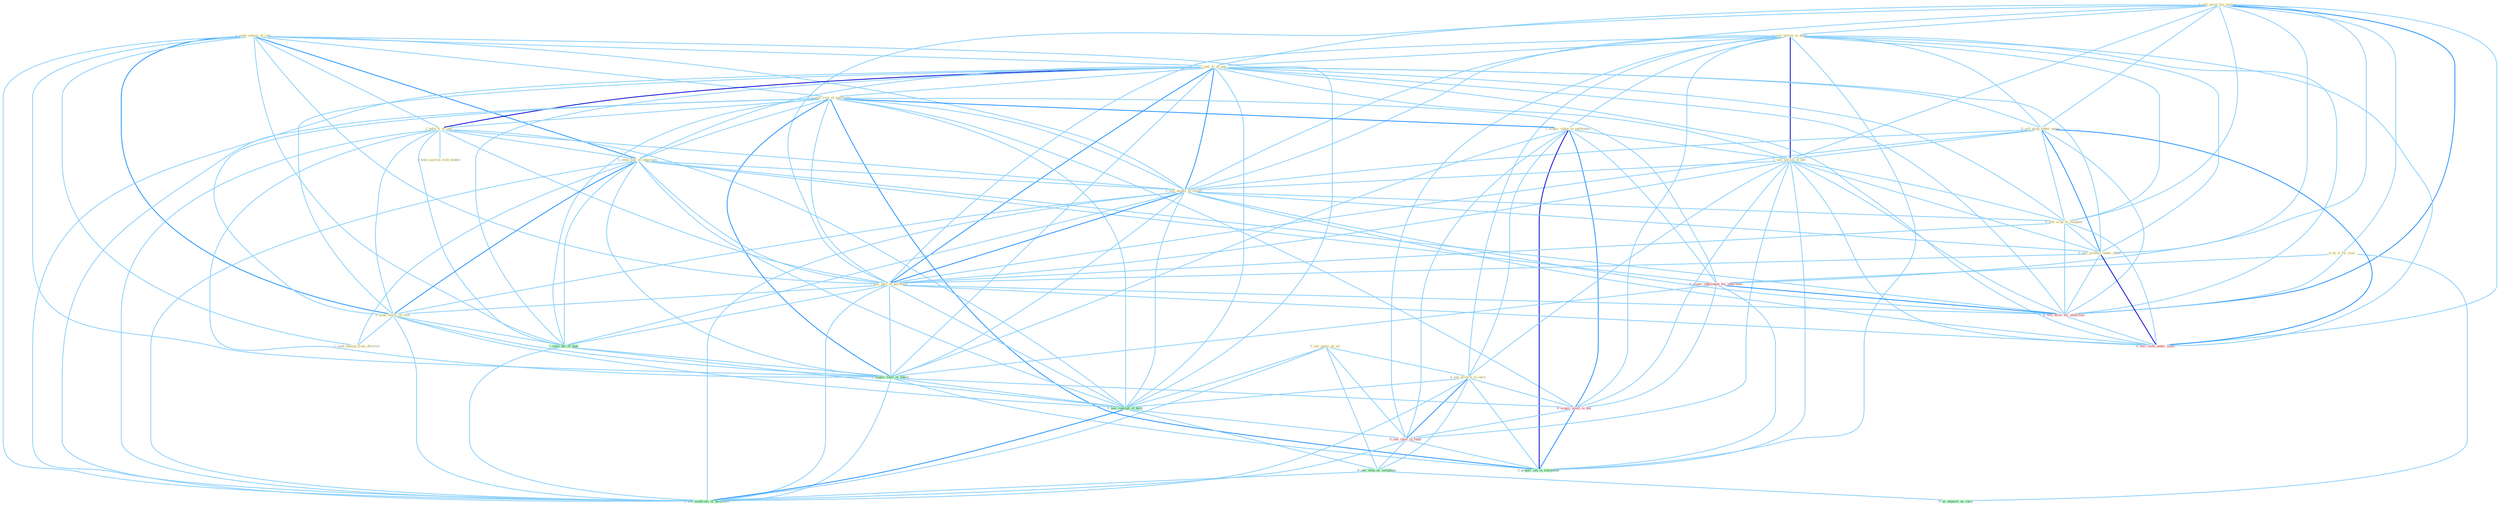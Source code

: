 Graph G{ 
    node
    [shape=polygon,style=filled,width=.5,height=.06,color="#BDFCC9",fixedsize=true,fontsize=4,
    fontcolor="#2f4f4f"];
    {node
    [color="#ffffe0", fontcolor="#8b7d6b"] "1_seek_rehear_of_rule " "0_sell_asset_for_million " "0_see_game_on_air " "0_us_it_for_year " "1_sell_billion_in_bond " "1_sell_%_of_unit " "0_sell_drug_under_name " "1_acquir_rest_of_entitynam " "1_hold_%_of_unit " "0_hold_auction_with_bidder " "1_acquir_stake_in_entitynam " "1_seek_fine_of_othernum " "1_sell_billion_in_bill " "1_sell_model_of_center " "0_sell_crop_to_compani " "0_sell_product_under_label " "1_sell_part_of_portfolio " "1_seek_major_of_seat " "0_see_growth_in_card " "1_seek_damag_from_director "}
{node [color="#fff0f5", fontcolor="#b22222"] "0_acquir_entitynam_for_othernum " "0_sell_divis_for_othernum " "0_sell_cloth_under_label " "0_acquir_posit_in_bid " "0_see_chief_in_futur "}
edge [color="#B0E2FF"];

	"1_seek_rehear_of_rule " -- "1_sell_%_of_unit " [w="1", color="#87cefa" ];
	"1_seek_rehear_of_rule " -- "1_acquir_rest_of_entitynam " [w="1", color="#87cefa" ];
	"1_seek_rehear_of_rule " -- "1_hold_%_of_unit " [w="1", color="#87cefa" ];
	"1_seek_rehear_of_rule " -- "1_seek_fine_of_othernum " [w="2", color="#1e90ff" , len=0.8];
	"1_seek_rehear_of_rule " -- "1_sell_model_of_center " [w="1", color="#87cefa" ];
	"1_seek_rehear_of_rule " -- "1_sell_part_of_portfolio " [w="1", color="#87cefa" ];
	"1_seek_rehear_of_rule " -- "1_seek_major_of_seat " [w="2", color="#1e90ff" , len=0.8];
	"1_seek_rehear_of_rule " -- "1_seek_damag_from_director " [w="1", color="#87cefa" ];
	"1_seek_rehear_of_rule " -- "1_seen_the_of_that " [w="1", color="#87cefa" ];
	"1_seek_rehear_of_rule " -- "1_acquir_total_of_share " [w="1", color="#87cefa" ];
	"1_seek_rehear_of_rule " -- "1_see_concept_of_both " [w="1", color="#87cefa" ];
	"1_seek_rehear_of_rule " -- "1_see_modicum_of_normalci " [w="1", color="#87cefa" ];
	"0_sell_asset_for_million " -- "0_us_it_for_year " [w="1", color="#87cefa" ];
	"0_sell_asset_for_million " -- "1_sell_billion_in_bond " [w="1", color="#87cefa" ];
	"0_sell_asset_for_million " -- "1_sell_%_of_unit " [w="1", color="#87cefa" ];
	"0_sell_asset_for_million " -- "0_sell_drug_under_name " [w="1", color="#87cefa" ];
	"0_sell_asset_for_million " -- "1_sell_billion_in_bill " [w="1", color="#87cefa" ];
	"0_sell_asset_for_million " -- "1_sell_model_of_center " [w="1", color="#87cefa" ];
	"0_sell_asset_for_million " -- "0_sell_crop_to_compani " [w="1", color="#87cefa" ];
	"0_sell_asset_for_million " -- "0_sell_product_under_label " [w="1", color="#87cefa" ];
	"0_sell_asset_for_million " -- "1_sell_part_of_portfolio " [w="1", color="#87cefa" ];
	"0_sell_asset_for_million " -- "0_acquir_entitynam_for_othernum " [w="1", color="#87cefa" ];
	"0_sell_asset_for_million " -- "0_sell_divis_for_othernum " [w="2", color="#1e90ff" , len=0.8];
	"0_sell_asset_for_million " -- "0_sell_cloth_under_label " [w="1", color="#87cefa" ];
	"0_see_game_on_air " -- "0_see_growth_in_card " [w="1", color="#87cefa" ];
	"0_see_game_on_air " -- "1_see_concept_of_both " [w="1", color="#87cefa" ];
	"0_see_game_on_air " -- "0_see_chief_in_futur " [w="1", color="#87cefa" ];
	"0_see_game_on_air " -- "0_see_shop_as_symptom " [w="1", color="#87cefa" ];
	"0_see_game_on_air " -- "1_see_modicum_of_normalci " [w="1", color="#87cefa" ];
	"0_us_it_for_year " -- "0_acquir_entitynam_for_othernum " [w="1", color="#87cefa" ];
	"0_us_it_for_year " -- "0_sell_divis_for_othernum " [w="1", color="#87cefa" ];
	"0_us_it_for_year " -- "0_us_deposit_as_cach " [w="1", color="#87cefa" ];
	"1_sell_billion_in_bond " -- "1_sell_%_of_unit " [w="1", color="#87cefa" ];
	"1_sell_billion_in_bond " -- "0_sell_drug_under_name " [w="1", color="#87cefa" ];
	"1_sell_billion_in_bond " -- "1_acquir_stake_in_entitynam " [w="1", color="#87cefa" ];
	"1_sell_billion_in_bond " -- "1_sell_billion_in_bill " [w="3", color="#0000cd" , len=0.6];
	"1_sell_billion_in_bond " -- "1_sell_model_of_center " [w="1", color="#87cefa" ];
	"1_sell_billion_in_bond " -- "0_sell_crop_to_compani " [w="1", color="#87cefa" ];
	"1_sell_billion_in_bond " -- "0_sell_product_under_label " [w="1", color="#87cefa" ];
	"1_sell_billion_in_bond " -- "1_sell_part_of_portfolio " [w="1", color="#87cefa" ];
	"1_sell_billion_in_bond " -- "0_see_growth_in_card " [w="1", color="#87cefa" ];
	"1_sell_billion_in_bond " -- "0_sell_divis_for_othernum " [w="1", color="#87cefa" ];
	"1_sell_billion_in_bond " -- "0_sell_cloth_under_label " [w="1", color="#87cefa" ];
	"1_sell_billion_in_bond " -- "0_acquir_posit_in_bid " [w="1", color="#87cefa" ];
	"1_sell_billion_in_bond " -- "0_see_chief_in_futur " [w="1", color="#87cefa" ];
	"1_sell_billion_in_bond " -- "1_acquir_lab_in_entitynam " [w="1", color="#87cefa" ];
	"1_sell_%_of_unit " -- "0_sell_drug_under_name " [w="1", color="#87cefa" ];
	"1_sell_%_of_unit " -- "1_acquir_rest_of_entitynam " [w="1", color="#87cefa" ];
	"1_sell_%_of_unit " -- "1_hold_%_of_unit " [w="3", color="#0000cd" , len=0.6];
	"1_sell_%_of_unit " -- "1_seek_fine_of_othernum " [w="1", color="#87cefa" ];
	"1_sell_%_of_unit " -- "1_sell_billion_in_bill " [w="1", color="#87cefa" ];
	"1_sell_%_of_unit " -- "1_sell_model_of_center " [w="2", color="#1e90ff" , len=0.8];
	"1_sell_%_of_unit " -- "0_sell_crop_to_compani " [w="1", color="#87cefa" ];
	"1_sell_%_of_unit " -- "0_sell_product_under_label " [w="1", color="#87cefa" ];
	"1_sell_%_of_unit " -- "1_sell_part_of_portfolio " [w="2", color="#1e90ff" , len=0.8];
	"1_sell_%_of_unit " -- "1_seek_major_of_seat " [w="1", color="#87cefa" ];
	"1_sell_%_of_unit " -- "1_seen_the_of_that " [w="1", color="#87cefa" ];
	"1_sell_%_of_unit " -- "0_sell_divis_for_othernum " [w="1", color="#87cefa" ];
	"1_sell_%_of_unit " -- "1_acquir_total_of_share " [w="1", color="#87cefa" ];
	"1_sell_%_of_unit " -- "0_sell_cloth_under_label " [w="1", color="#87cefa" ];
	"1_sell_%_of_unit " -- "1_see_concept_of_both " [w="1", color="#87cefa" ];
	"1_sell_%_of_unit " -- "1_see_modicum_of_normalci " [w="1", color="#87cefa" ];
	"0_sell_drug_under_name " -- "1_sell_billion_in_bill " [w="1", color="#87cefa" ];
	"0_sell_drug_under_name " -- "1_sell_model_of_center " [w="1", color="#87cefa" ];
	"0_sell_drug_under_name " -- "0_sell_crop_to_compani " [w="1", color="#87cefa" ];
	"0_sell_drug_under_name " -- "0_sell_product_under_label " [w="2", color="#1e90ff" , len=0.8];
	"0_sell_drug_under_name " -- "1_sell_part_of_portfolio " [w="1", color="#87cefa" ];
	"0_sell_drug_under_name " -- "0_sell_divis_for_othernum " [w="1", color="#87cefa" ];
	"0_sell_drug_under_name " -- "0_sell_cloth_under_label " [w="2", color="#1e90ff" , len=0.8];
	"1_acquir_rest_of_entitynam " -- "1_hold_%_of_unit " [w="1", color="#87cefa" ];
	"1_acquir_rest_of_entitynam " -- "1_acquir_stake_in_entitynam " [w="2", color="#1e90ff" , len=0.8];
	"1_acquir_rest_of_entitynam " -- "1_seek_fine_of_othernum " [w="1", color="#87cefa" ];
	"1_acquir_rest_of_entitynam " -- "1_sell_model_of_center " [w="1", color="#87cefa" ];
	"1_acquir_rest_of_entitynam " -- "1_sell_part_of_portfolio " [w="1", color="#87cefa" ];
	"1_acquir_rest_of_entitynam " -- "1_seek_major_of_seat " [w="1", color="#87cefa" ];
	"1_acquir_rest_of_entitynam " -- "0_acquir_entitynam_for_othernum " [w="1", color="#87cefa" ];
	"1_acquir_rest_of_entitynam " -- "1_seen_the_of_that " [w="1", color="#87cefa" ];
	"1_acquir_rest_of_entitynam " -- "1_acquir_total_of_share " [w="2", color="#1e90ff" , len=0.8];
	"1_acquir_rest_of_entitynam " -- "0_acquir_posit_in_bid " [w="1", color="#87cefa" ];
	"1_acquir_rest_of_entitynam " -- "1_see_concept_of_both " [w="1", color="#87cefa" ];
	"1_acquir_rest_of_entitynam " -- "1_acquir_lab_in_entitynam " [w="2", color="#1e90ff" , len=0.8];
	"1_acquir_rest_of_entitynam " -- "1_see_modicum_of_normalci " [w="1", color="#87cefa" ];
	"1_hold_%_of_unit " -- "0_hold_auction_with_bidder " [w="1", color="#87cefa" ];
	"1_hold_%_of_unit " -- "1_seek_fine_of_othernum " [w="1", color="#87cefa" ];
	"1_hold_%_of_unit " -- "1_sell_model_of_center " [w="1", color="#87cefa" ];
	"1_hold_%_of_unit " -- "1_sell_part_of_portfolio " [w="1", color="#87cefa" ];
	"1_hold_%_of_unit " -- "1_seek_major_of_seat " [w="1", color="#87cefa" ];
	"1_hold_%_of_unit " -- "1_seen_the_of_that " [w="1", color="#87cefa" ];
	"1_hold_%_of_unit " -- "1_acquir_total_of_share " [w="1", color="#87cefa" ];
	"1_hold_%_of_unit " -- "1_see_concept_of_both " [w="1", color="#87cefa" ];
	"1_hold_%_of_unit " -- "1_see_modicum_of_normalci " [w="1", color="#87cefa" ];
	"1_acquir_stake_in_entitynam " -- "1_sell_billion_in_bill " [w="1", color="#87cefa" ];
	"1_acquir_stake_in_entitynam " -- "0_see_growth_in_card " [w="1", color="#87cefa" ];
	"1_acquir_stake_in_entitynam " -- "0_acquir_entitynam_for_othernum " [w="1", color="#87cefa" ];
	"1_acquir_stake_in_entitynam " -- "1_acquir_total_of_share " [w="1", color="#87cefa" ];
	"1_acquir_stake_in_entitynam " -- "0_acquir_posit_in_bid " [w="2", color="#1e90ff" , len=0.8];
	"1_acquir_stake_in_entitynam " -- "0_see_chief_in_futur " [w="1", color="#87cefa" ];
	"1_acquir_stake_in_entitynam " -- "1_acquir_lab_in_entitynam " [w="3", color="#0000cd" , len=0.6];
	"1_seek_fine_of_othernum " -- "1_sell_model_of_center " [w="1", color="#87cefa" ];
	"1_seek_fine_of_othernum " -- "1_sell_part_of_portfolio " [w="1", color="#87cefa" ];
	"1_seek_fine_of_othernum " -- "1_seek_major_of_seat " [w="2", color="#1e90ff" , len=0.8];
	"1_seek_fine_of_othernum " -- "1_seek_damag_from_director " [w="1", color="#87cefa" ];
	"1_seek_fine_of_othernum " -- "0_acquir_entitynam_for_othernum " [w="1", color="#87cefa" ];
	"1_seek_fine_of_othernum " -- "1_seen_the_of_that " [w="1", color="#87cefa" ];
	"1_seek_fine_of_othernum " -- "0_sell_divis_for_othernum " [w="1", color="#87cefa" ];
	"1_seek_fine_of_othernum " -- "1_acquir_total_of_share " [w="1", color="#87cefa" ];
	"1_seek_fine_of_othernum " -- "1_see_concept_of_both " [w="1", color="#87cefa" ];
	"1_seek_fine_of_othernum " -- "1_see_modicum_of_normalci " [w="1", color="#87cefa" ];
	"1_sell_billion_in_bill " -- "1_sell_model_of_center " [w="1", color="#87cefa" ];
	"1_sell_billion_in_bill " -- "0_sell_crop_to_compani " [w="1", color="#87cefa" ];
	"1_sell_billion_in_bill " -- "0_sell_product_under_label " [w="1", color="#87cefa" ];
	"1_sell_billion_in_bill " -- "1_sell_part_of_portfolio " [w="1", color="#87cefa" ];
	"1_sell_billion_in_bill " -- "0_see_growth_in_card " [w="1", color="#87cefa" ];
	"1_sell_billion_in_bill " -- "0_sell_divis_for_othernum " [w="1", color="#87cefa" ];
	"1_sell_billion_in_bill " -- "0_sell_cloth_under_label " [w="1", color="#87cefa" ];
	"1_sell_billion_in_bill " -- "0_acquir_posit_in_bid " [w="1", color="#87cefa" ];
	"1_sell_billion_in_bill " -- "0_see_chief_in_futur " [w="1", color="#87cefa" ];
	"1_sell_billion_in_bill " -- "1_acquir_lab_in_entitynam " [w="1", color="#87cefa" ];
	"1_sell_model_of_center " -- "0_sell_crop_to_compani " [w="1", color="#87cefa" ];
	"1_sell_model_of_center " -- "0_sell_product_under_label " [w="1", color="#87cefa" ];
	"1_sell_model_of_center " -- "1_sell_part_of_portfolio " [w="2", color="#1e90ff" , len=0.8];
	"1_sell_model_of_center " -- "1_seek_major_of_seat " [w="1", color="#87cefa" ];
	"1_sell_model_of_center " -- "1_seen_the_of_that " [w="1", color="#87cefa" ];
	"1_sell_model_of_center " -- "0_sell_divis_for_othernum " [w="1", color="#87cefa" ];
	"1_sell_model_of_center " -- "1_acquir_total_of_share " [w="1", color="#87cefa" ];
	"1_sell_model_of_center " -- "0_sell_cloth_under_label " [w="1", color="#87cefa" ];
	"1_sell_model_of_center " -- "1_see_concept_of_both " [w="1", color="#87cefa" ];
	"1_sell_model_of_center " -- "1_see_modicum_of_normalci " [w="1", color="#87cefa" ];
	"0_sell_crop_to_compani " -- "0_sell_product_under_label " [w="1", color="#87cefa" ];
	"0_sell_crop_to_compani " -- "1_sell_part_of_portfolio " [w="1", color="#87cefa" ];
	"0_sell_crop_to_compani " -- "0_sell_divis_for_othernum " [w="1", color="#87cefa" ];
	"0_sell_crop_to_compani " -- "0_sell_cloth_under_label " [w="1", color="#87cefa" ];
	"0_sell_product_under_label " -- "1_sell_part_of_portfolio " [w="1", color="#87cefa" ];
	"0_sell_product_under_label " -- "0_sell_divis_for_othernum " [w="1", color="#87cefa" ];
	"0_sell_product_under_label " -- "0_sell_cloth_under_label " [w="3", color="#0000cd" , len=0.6];
	"1_sell_part_of_portfolio " -- "1_seek_major_of_seat " [w="1", color="#87cefa" ];
	"1_sell_part_of_portfolio " -- "1_seen_the_of_that " [w="1", color="#87cefa" ];
	"1_sell_part_of_portfolio " -- "0_sell_divis_for_othernum " [w="1", color="#87cefa" ];
	"1_sell_part_of_portfolio " -- "1_acquir_total_of_share " [w="1", color="#87cefa" ];
	"1_sell_part_of_portfolio " -- "0_sell_cloth_under_label " [w="1", color="#87cefa" ];
	"1_sell_part_of_portfolio " -- "1_see_concept_of_both " [w="1", color="#87cefa" ];
	"1_sell_part_of_portfolio " -- "1_see_modicum_of_normalci " [w="1", color="#87cefa" ];
	"1_seek_major_of_seat " -- "1_seek_damag_from_director " [w="1", color="#87cefa" ];
	"1_seek_major_of_seat " -- "1_seen_the_of_that " [w="1", color="#87cefa" ];
	"1_seek_major_of_seat " -- "1_acquir_total_of_share " [w="1", color="#87cefa" ];
	"1_seek_major_of_seat " -- "1_see_concept_of_both " [w="1", color="#87cefa" ];
	"1_seek_major_of_seat " -- "1_see_modicum_of_normalci " [w="1", color="#87cefa" ];
	"0_see_growth_in_card " -- "0_acquir_posit_in_bid " [w="1", color="#87cefa" ];
	"0_see_growth_in_card " -- "1_see_concept_of_both " [w="1", color="#87cefa" ];
	"0_see_growth_in_card " -- "0_see_chief_in_futur " [w="2", color="#1e90ff" , len=0.8];
	"0_see_growth_in_card " -- "0_see_shop_as_symptom " [w="1", color="#87cefa" ];
	"0_see_growth_in_card " -- "1_acquir_lab_in_entitynam " [w="1", color="#87cefa" ];
	"0_see_growth_in_card " -- "1_see_modicum_of_normalci " [w="1", color="#87cefa" ];
	"0_acquir_entitynam_for_othernum " -- "0_sell_divis_for_othernum " [w="2", color="#1e90ff" , len=0.8];
	"0_acquir_entitynam_for_othernum " -- "1_acquir_total_of_share " [w="1", color="#87cefa" ];
	"0_acquir_entitynam_for_othernum " -- "0_acquir_posit_in_bid " [w="1", color="#87cefa" ];
	"0_acquir_entitynam_for_othernum " -- "1_acquir_lab_in_entitynam " [w="1", color="#87cefa" ];
	"1_seen_the_of_that " -- "1_acquir_total_of_share " [w="1", color="#87cefa" ];
	"1_seen_the_of_that " -- "1_see_concept_of_both " [w="1", color="#87cefa" ];
	"1_seen_the_of_that " -- "1_see_modicum_of_normalci " [w="1", color="#87cefa" ];
	"0_sell_divis_for_othernum " -- "0_sell_cloth_under_label " [w="1", color="#87cefa" ];
	"1_acquir_total_of_share " -- "0_acquir_posit_in_bid " [w="1", color="#87cefa" ];
	"1_acquir_total_of_share " -- "1_see_concept_of_both " [w="1", color="#87cefa" ];
	"1_acquir_total_of_share " -- "1_acquir_lab_in_entitynam " [w="1", color="#87cefa" ];
	"1_acquir_total_of_share " -- "1_see_modicum_of_normalci " [w="1", color="#87cefa" ];
	"0_acquir_posit_in_bid " -- "0_see_chief_in_futur " [w="1", color="#87cefa" ];
	"0_acquir_posit_in_bid " -- "1_acquir_lab_in_entitynam " [w="2", color="#1e90ff" , len=0.8];
	"1_see_concept_of_both " -- "0_see_chief_in_futur " [w="1", color="#87cefa" ];
	"1_see_concept_of_both " -- "0_see_shop_as_symptom " [w="1", color="#87cefa" ];
	"1_see_concept_of_both " -- "1_see_modicum_of_normalci " [w="2", color="#1e90ff" , len=0.8];
	"0_see_chief_in_futur " -- "0_see_shop_as_symptom " [w="1", color="#87cefa" ];
	"0_see_chief_in_futur " -- "1_acquir_lab_in_entitynam " [w="1", color="#87cefa" ];
	"0_see_chief_in_futur " -- "1_see_modicum_of_normalci " [w="1", color="#87cefa" ];
	"0_see_shop_as_symptom " -- "0_us_deposit_as_cach " [w="1", color="#87cefa" ];
	"0_see_shop_as_symptom " -- "1_see_modicum_of_normalci " [w="1", color="#87cefa" ];
}